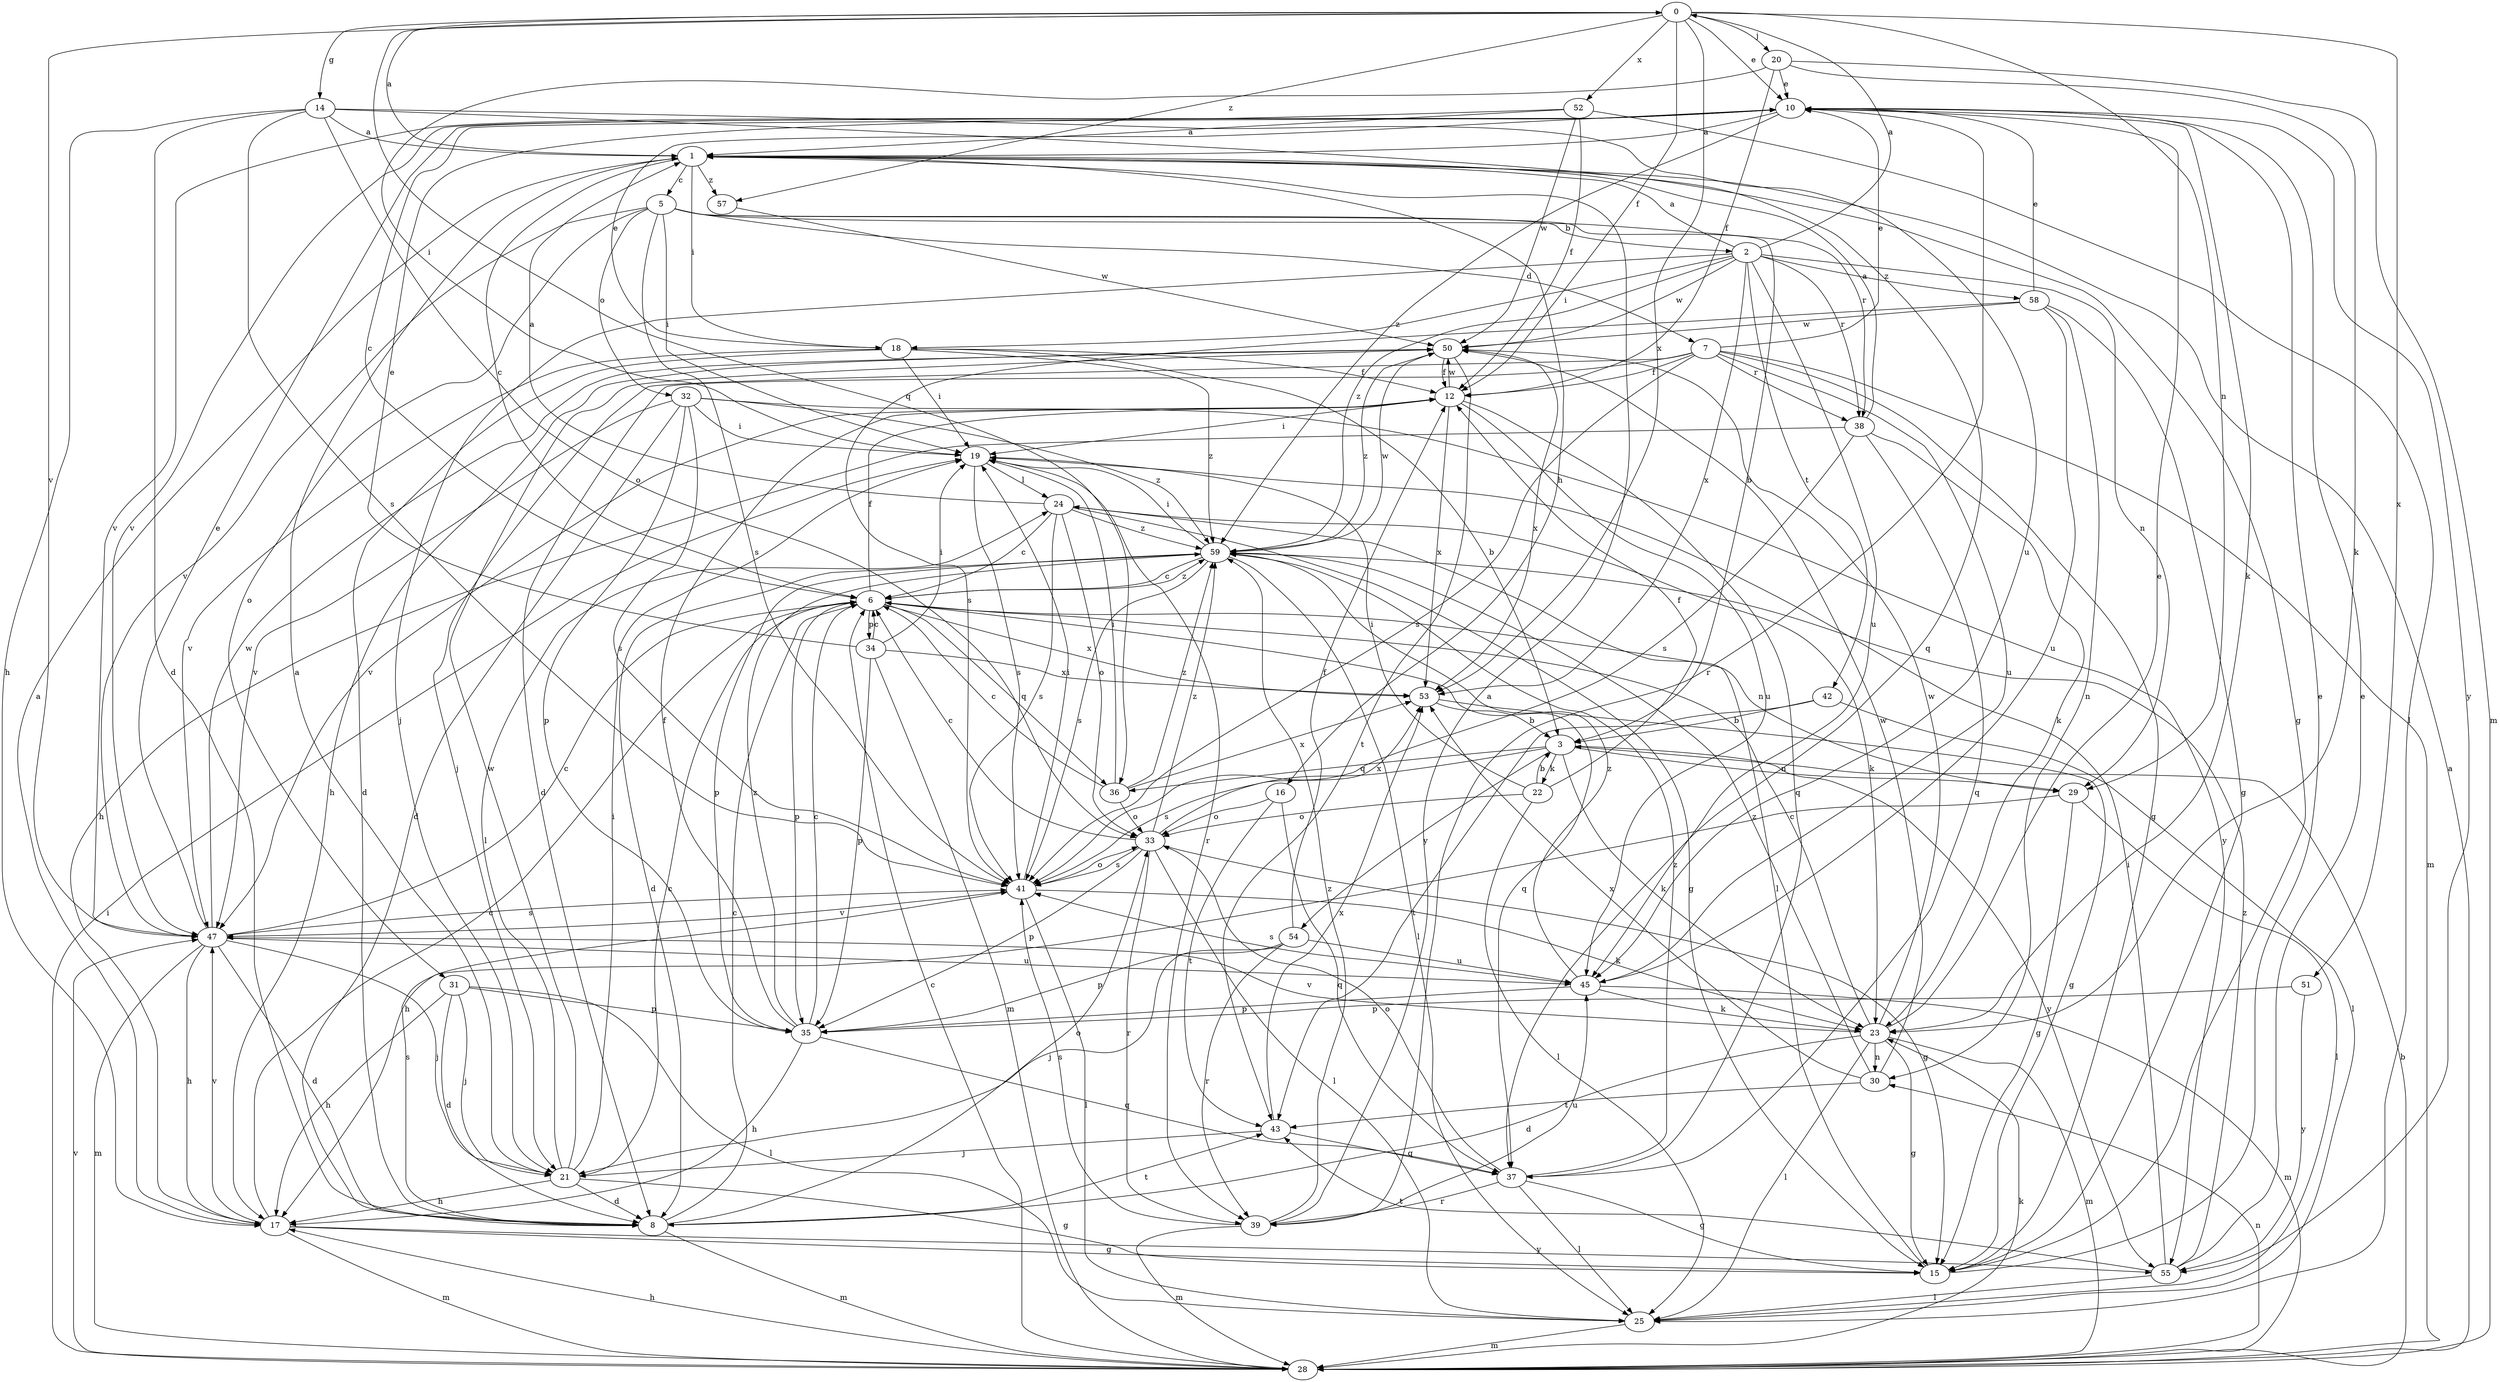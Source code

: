 strict digraph  {
0;
1;
2;
3;
5;
6;
7;
8;
10;
12;
14;
15;
16;
17;
18;
19;
20;
21;
22;
23;
24;
25;
28;
29;
30;
31;
32;
33;
34;
35;
36;
37;
38;
39;
41;
42;
43;
45;
47;
50;
51;
52;
53;
54;
55;
57;
58;
59;
0 -> 10  [label=e];
0 -> 12  [label=f];
0 -> 14  [label=g];
0 -> 20  [label=j];
0 -> 29  [label=n];
0 -> 36  [label=q];
0 -> 47  [label=v];
0 -> 51  [label=x];
0 -> 52  [label=x];
0 -> 53  [label=x];
0 -> 57  [label=z];
1 -> 0  [label=a];
1 -> 5  [label=c];
1 -> 6  [label=c];
1 -> 15  [label=g];
1 -> 16  [label=h];
1 -> 18  [label=i];
1 -> 57  [label=z];
2 -> 0  [label=a];
2 -> 1  [label=a];
2 -> 18  [label=i];
2 -> 21  [label=j];
2 -> 29  [label=n];
2 -> 38  [label=r];
2 -> 42  [label=t];
2 -> 45  [label=u];
2 -> 50  [label=w];
2 -> 53  [label=x];
2 -> 58  [label=z];
2 -> 59  [label=z];
3 -> 22  [label=k];
3 -> 23  [label=k];
3 -> 29  [label=n];
3 -> 36  [label=q];
3 -> 41  [label=s];
3 -> 54  [label=y];
3 -> 55  [label=y];
5 -> 2  [label=b];
5 -> 3  [label=b];
5 -> 7  [label=d];
5 -> 19  [label=i];
5 -> 31  [label=o];
5 -> 32  [label=o];
5 -> 38  [label=r];
5 -> 41  [label=s];
5 -> 47  [label=v];
6 -> 12  [label=f];
6 -> 29  [label=n];
6 -> 34  [label=p];
6 -> 35  [label=p];
6 -> 36  [label=q];
6 -> 37  [label=q];
6 -> 53  [label=x];
6 -> 59  [label=z];
7 -> 8  [label=d];
7 -> 10  [label=e];
7 -> 12  [label=f];
7 -> 15  [label=g];
7 -> 21  [label=j];
7 -> 28  [label=m];
7 -> 38  [label=r];
7 -> 41  [label=s];
7 -> 45  [label=u];
8 -> 6  [label=c];
8 -> 28  [label=m];
8 -> 33  [label=o];
8 -> 41  [label=s];
8 -> 43  [label=t];
10 -> 1  [label=a];
10 -> 6  [label=c];
10 -> 23  [label=k];
10 -> 39  [label=r];
10 -> 47  [label=v];
10 -> 55  [label=y];
10 -> 59  [label=z];
12 -> 19  [label=i];
12 -> 37  [label=q];
12 -> 45  [label=u];
12 -> 47  [label=v];
12 -> 50  [label=w];
12 -> 53  [label=x];
14 -> 1  [label=a];
14 -> 8  [label=d];
14 -> 17  [label=h];
14 -> 33  [label=o];
14 -> 37  [label=q];
14 -> 41  [label=s];
14 -> 45  [label=u];
15 -> 10  [label=e];
15 -> 24  [label=l];
16 -> 33  [label=o];
16 -> 37  [label=q];
16 -> 43  [label=t];
17 -> 1  [label=a];
17 -> 6  [label=c];
17 -> 15  [label=g];
17 -> 28  [label=m];
17 -> 47  [label=v];
17 -> 55  [label=y];
18 -> 3  [label=b];
18 -> 8  [label=d];
18 -> 10  [label=e];
18 -> 12  [label=f];
18 -> 19  [label=i];
18 -> 47  [label=v];
18 -> 59  [label=z];
19 -> 24  [label=l];
19 -> 39  [label=r];
19 -> 41  [label=s];
20 -> 10  [label=e];
20 -> 12  [label=f];
20 -> 19  [label=i];
20 -> 23  [label=k];
20 -> 28  [label=m];
21 -> 1  [label=a];
21 -> 6  [label=c];
21 -> 8  [label=d];
21 -> 15  [label=g];
21 -> 17  [label=h];
21 -> 19  [label=i];
21 -> 24  [label=l];
21 -> 50  [label=w];
22 -> 3  [label=b];
22 -> 12  [label=f];
22 -> 19  [label=i];
22 -> 25  [label=l];
22 -> 33  [label=o];
23 -> 6  [label=c];
23 -> 8  [label=d];
23 -> 10  [label=e];
23 -> 15  [label=g];
23 -> 25  [label=l];
23 -> 28  [label=m];
23 -> 30  [label=n];
23 -> 47  [label=v];
23 -> 50  [label=w];
24 -> 1  [label=a];
24 -> 6  [label=c];
24 -> 15  [label=g];
24 -> 23  [label=k];
24 -> 33  [label=o];
24 -> 41  [label=s];
24 -> 59  [label=z];
25 -> 28  [label=m];
28 -> 1  [label=a];
28 -> 3  [label=b];
28 -> 6  [label=c];
28 -> 17  [label=h];
28 -> 19  [label=i];
28 -> 23  [label=k];
28 -> 30  [label=n];
28 -> 47  [label=v];
29 -> 15  [label=g];
29 -> 17  [label=h];
29 -> 25  [label=l];
30 -> 43  [label=t];
30 -> 50  [label=w];
30 -> 53  [label=x];
30 -> 59  [label=z];
31 -> 8  [label=d];
31 -> 17  [label=h];
31 -> 21  [label=j];
31 -> 25  [label=l];
31 -> 35  [label=p];
32 -> 8  [label=d];
32 -> 19  [label=i];
32 -> 35  [label=p];
32 -> 41  [label=s];
32 -> 47  [label=v];
32 -> 55  [label=y];
32 -> 59  [label=z];
33 -> 6  [label=c];
33 -> 15  [label=g];
33 -> 25  [label=l];
33 -> 35  [label=p];
33 -> 39  [label=r];
33 -> 41  [label=s];
33 -> 53  [label=x];
33 -> 59  [label=z];
34 -> 6  [label=c];
34 -> 10  [label=e];
34 -> 19  [label=i];
34 -> 28  [label=m];
34 -> 35  [label=p];
34 -> 53  [label=x];
35 -> 6  [label=c];
35 -> 12  [label=f];
35 -> 17  [label=h];
35 -> 37  [label=q];
35 -> 59  [label=z];
36 -> 6  [label=c];
36 -> 19  [label=i];
36 -> 33  [label=o];
36 -> 53  [label=x];
36 -> 59  [label=z];
37 -> 15  [label=g];
37 -> 25  [label=l];
37 -> 33  [label=o];
37 -> 39  [label=r];
37 -> 59  [label=z];
38 -> 1  [label=a];
38 -> 17  [label=h];
38 -> 23  [label=k];
38 -> 37  [label=q];
38 -> 41  [label=s];
39 -> 1  [label=a];
39 -> 28  [label=m];
39 -> 41  [label=s];
39 -> 45  [label=u];
39 -> 59  [label=z];
41 -> 19  [label=i];
41 -> 23  [label=k];
41 -> 25  [label=l];
41 -> 33  [label=o];
41 -> 47  [label=v];
42 -> 3  [label=b];
42 -> 25  [label=l];
42 -> 43  [label=t];
43 -> 21  [label=j];
43 -> 37  [label=q];
43 -> 53  [label=x];
45 -> 23  [label=k];
45 -> 28  [label=m];
45 -> 35  [label=p];
45 -> 41  [label=s];
45 -> 59  [label=z];
47 -> 6  [label=c];
47 -> 8  [label=d];
47 -> 10  [label=e];
47 -> 17  [label=h];
47 -> 21  [label=j];
47 -> 28  [label=m];
47 -> 41  [label=s];
47 -> 45  [label=u];
47 -> 50  [label=w];
50 -> 12  [label=f];
50 -> 17  [label=h];
50 -> 43  [label=t];
50 -> 53  [label=x];
50 -> 59  [label=z];
51 -> 35  [label=p];
51 -> 55  [label=y];
52 -> 1  [label=a];
52 -> 12  [label=f];
52 -> 25  [label=l];
52 -> 47  [label=v];
52 -> 50  [label=w];
53 -> 3  [label=b];
53 -> 15  [label=g];
54 -> 12  [label=f];
54 -> 21  [label=j];
54 -> 35  [label=p];
54 -> 39  [label=r];
54 -> 45  [label=u];
55 -> 10  [label=e];
55 -> 19  [label=i];
55 -> 25  [label=l];
55 -> 43  [label=t];
55 -> 59  [label=z];
57 -> 50  [label=w];
58 -> 10  [label=e];
58 -> 15  [label=g];
58 -> 30  [label=n];
58 -> 41  [label=s];
58 -> 45  [label=u];
58 -> 50  [label=w];
59 -> 6  [label=c];
59 -> 8  [label=d];
59 -> 19  [label=i];
59 -> 25  [label=l];
59 -> 35  [label=p];
59 -> 41  [label=s];
59 -> 50  [label=w];
}
